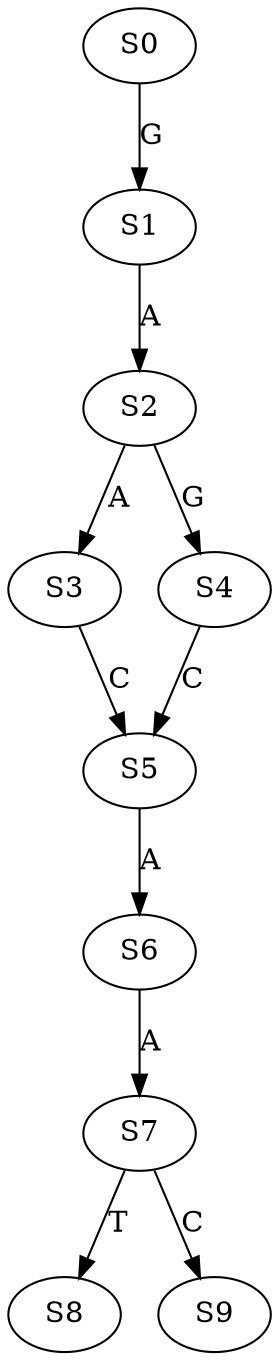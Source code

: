 strict digraph  {
	S0 -> S1 [ label = G ];
	S1 -> S2 [ label = A ];
	S2 -> S3 [ label = A ];
	S2 -> S4 [ label = G ];
	S3 -> S5 [ label = C ];
	S4 -> S5 [ label = C ];
	S5 -> S6 [ label = A ];
	S6 -> S7 [ label = A ];
	S7 -> S8 [ label = T ];
	S7 -> S9 [ label = C ];
}
